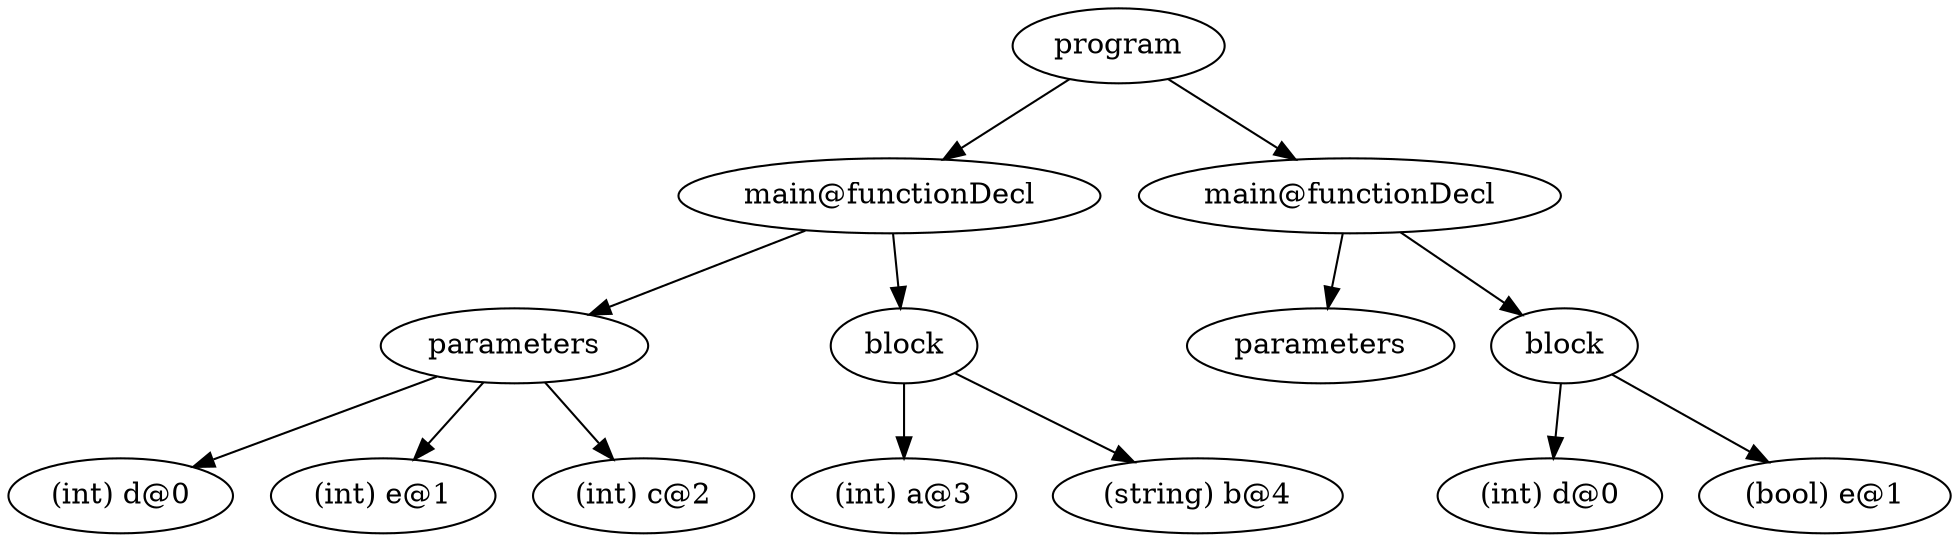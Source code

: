 digraph {
graph [ordering="out"];
node0[label="program"];
node1[label="main@functionDecl"];
node2[label="parameters"];
node3[label="(int) d@0"];
node2 -> node3;
node4[label="(int) e@1"];
node2 -> node4;
node5[label="(int) c@2"];
node2 -> node5;
node1 -> node2;
node6[label="block"];
node7[label="(int) a@3"];
node6 -> node7;
node8[label="(string) b@4"];
node6 -> node8;
node1 -> node6;
node0 -> node1;
node9[label="main@functionDecl"];
node10[label="parameters"];
node9 -> node10;
node11[label="block"];
node12[label="(int) d@0"];
node11 -> node12;
node13[label="(bool) e@1"];
node11 -> node13;
node9 -> node11;
node0 -> node9;
}
